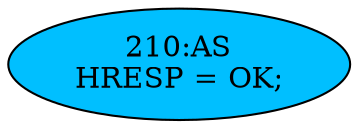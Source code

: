 strict digraph "" {
	node [label="\N"];
	"210:AS"	 [ast="<pyverilog.vparser.ast.Assign object at 0x7fba378b3e50>",
		def_var="['HRESP']",
		fillcolor=deepskyblue,
		label="210:AS
HRESP = OK;",
		statements="[]",
		style=filled,
		typ=Assign,
		use_var="['OK']"];
}
